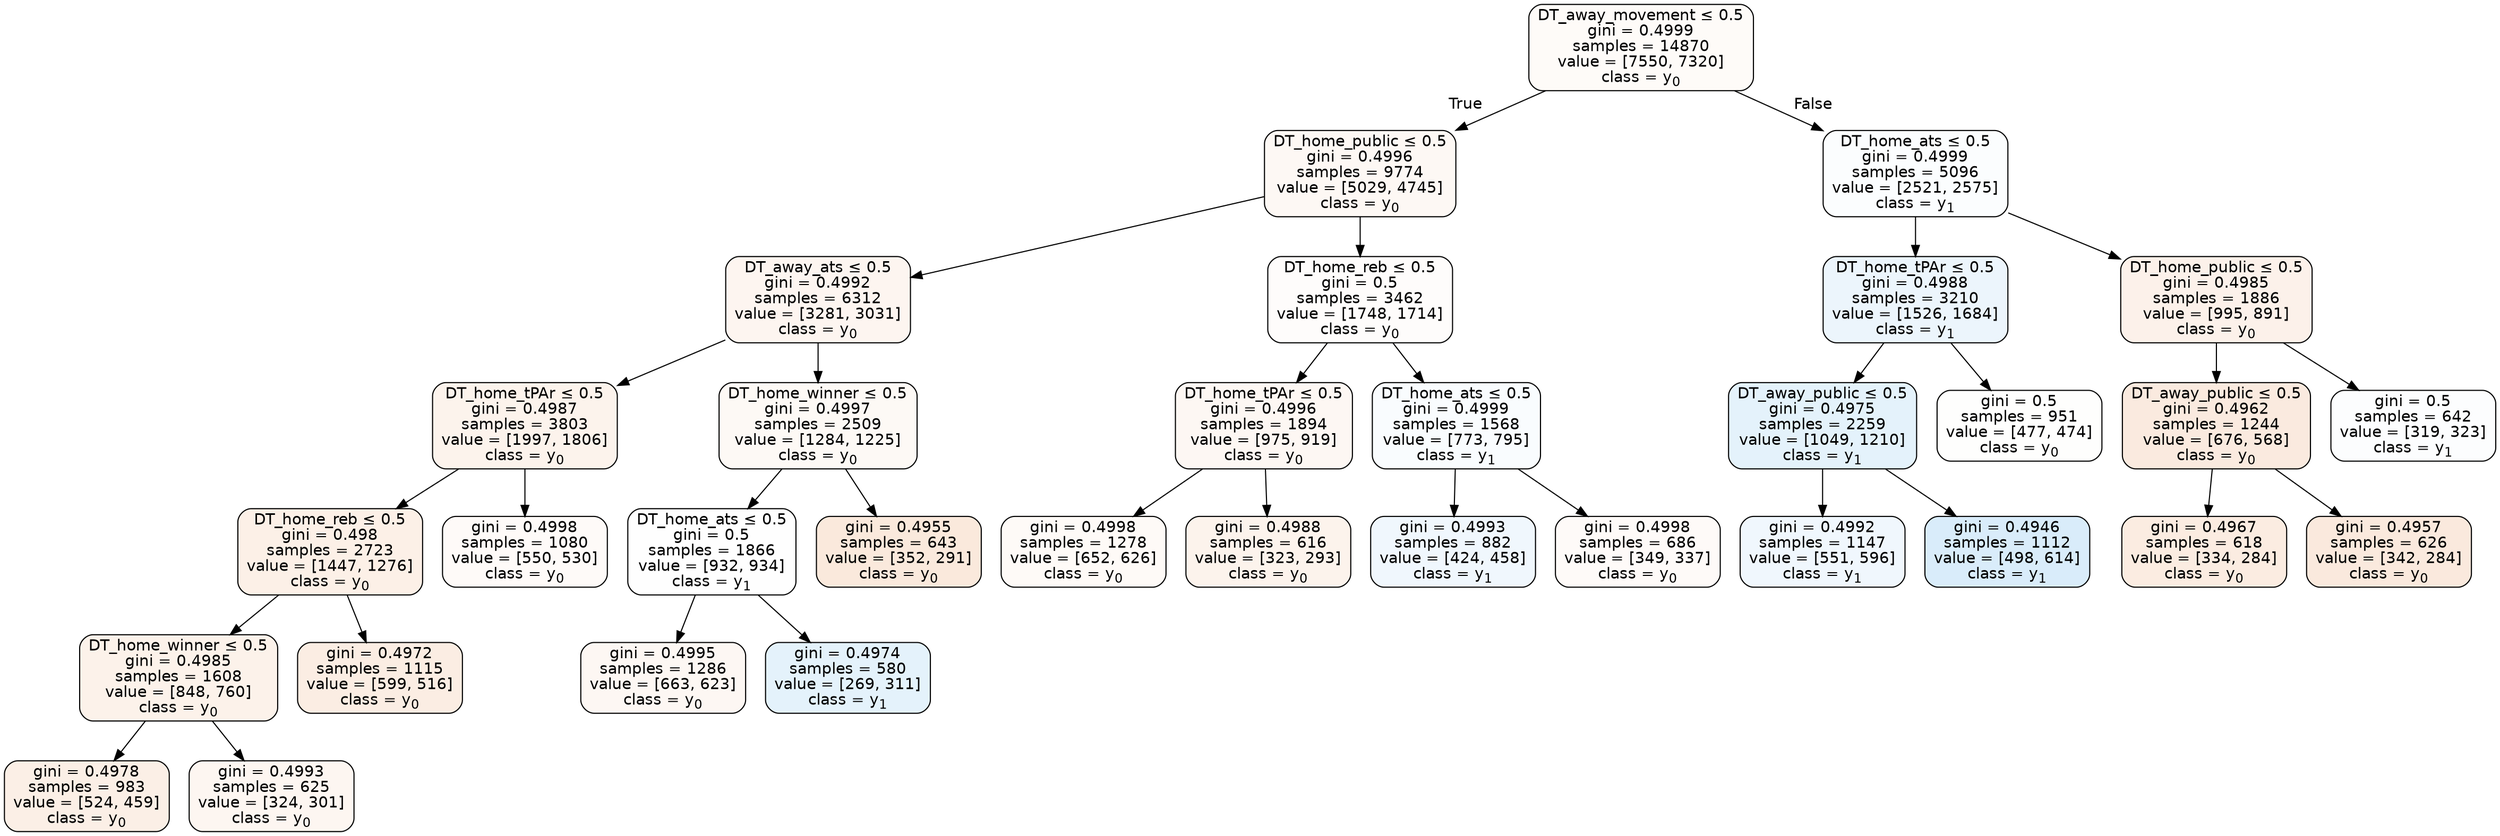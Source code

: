 digraph Tree {
node [shape=box, style="filled, rounded", color="black", fontname=helvetica] ;
edge [fontname=helvetica] ;
0 [label=<DT_away_movement &le; 0.5<br/>gini = 0.4999<br/>samples = 14870<br/>value = [7550, 7320]<br/>class = y<SUB>0</SUB>>, fillcolor="#e5813908"] ;
1 [label=<DT_home_public &le; 0.5<br/>gini = 0.4996<br/>samples = 9774<br/>value = [5029, 4745]<br/>class = y<SUB>0</SUB>>, fillcolor="#e581390e"] ;
0 -> 1 [labeldistance=2.5, labelangle=45, headlabel="True"] ;
2 [label=<DT_away_ats &le; 0.5<br/>gini = 0.4992<br/>samples = 6312<br/>value = [3281, 3031]<br/>class = y<SUB>0</SUB>>, fillcolor="#e5813913"] ;
1 -> 2 ;
3 [label=<DT_home_tPAr &le; 0.5<br/>gini = 0.4987<br/>samples = 3803<br/>value = [1997, 1806]<br/>class = y<SUB>0</SUB>>, fillcolor="#e5813918"] ;
2 -> 3 ;
4 [label=<DT_home_reb &le; 0.5<br/>gini = 0.498<br/>samples = 2723<br/>value = [1447, 1276]<br/>class = y<SUB>0</SUB>>, fillcolor="#e581391e"] ;
3 -> 4 ;
5 [label=<DT_home_winner &le; 0.5<br/>gini = 0.4985<br/>samples = 1608<br/>value = [848, 760]<br/>class = y<SUB>0</SUB>>, fillcolor="#e581391a"] ;
4 -> 5 ;
6 [label=<gini = 0.4978<br/>samples = 983<br/>value = [524, 459]<br/>class = y<SUB>0</SUB>>, fillcolor="#e5813920"] ;
5 -> 6 ;
7 [label=<gini = 0.4993<br/>samples = 625<br/>value = [324, 301]<br/>class = y<SUB>0</SUB>>, fillcolor="#e5813912"] ;
5 -> 7 ;
8 [label=<gini = 0.4972<br/>samples = 1115<br/>value = [599, 516]<br/>class = y<SUB>0</SUB>>, fillcolor="#e5813923"] ;
4 -> 8 ;
9 [label=<gini = 0.4998<br/>samples = 1080<br/>value = [550, 530]<br/>class = y<SUB>0</SUB>>, fillcolor="#e5813909"] ;
3 -> 9 ;
10 [label=<DT_home_winner &le; 0.5<br/>gini = 0.4997<br/>samples = 2509<br/>value = [1284, 1225]<br/>class = y<SUB>0</SUB>>, fillcolor="#e581390c"] ;
2 -> 10 ;
11 [label=<DT_home_ats &le; 0.5<br/>gini = 0.5<br/>samples = 1866<br/>value = [932, 934]<br/>class = y<SUB>1</SUB>>, fillcolor="#399de501"] ;
10 -> 11 ;
12 [label=<gini = 0.4995<br/>samples = 1286<br/>value = [663, 623]<br/>class = y<SUB>0</SUB>>, fillcolor="#e581390f"] ;
11 -> 12 ;
13 [label=<gini = 0.4974<br/>samples = 580<br/>value = [269, 311]<br/>class = y<SUB>1</SUB>>, fillcolor="#399de522"] ;
11 -> 13 ;
14 [label=<gini = 0.4955<br/>samples = 643<br/>value = [352, 291]<br/>class = y<SUB>0</SUB>>, fillcolor="#e581392c"] ;
10 -> 14 ;
15 [label=<DT_home_reb &le; 0.5<br/>gini = 0.5<br/>samples = 3462<br/>value = [1748, 1714]<br/>class = y<SUB>0</SUB>>, fillcolor="#e5813905"] ;
1 -> 15 ;
16 [label=<DT_home_tPAr &le; 0.5<br/>gini = 0.4996<br/>samples = 1894<br/>value = [975, 919]<br/>class = y<SUB>0</SUB>>, fillcolor="#e581390f"] ;
15 -> 16 ;
17 [label=<gini = 0.4998<br/>samples = 1278<br/>value = [652, 626]<br/>class = y<SUB>0</SUB>>, fillcolor="#e581390a"] ;
16 -> 17 ;
18 [label=<gini = 0.4988<br/>samples = 616<br/>value = [323, 293]<br/>class = y<SUB>0</SUB>>, fillcolor="#e5813918"] ;
16 -> 18 ;
19 [label=<DT_home_ats &le; 0.5<br/>gini = 0.4999<br/>samples = 1568<br/>value = [773, 795]<br/>class = y<SUB>1</SUB>>, fillcolor="#399de507"] ;
15 -> 19 ;
20 [label=<gini = 0.4993<br/>samples = 882<br/>value = [424, 458]<br/>class = y<SUB>1</SUB>>, fillcolor="#399de513"] ;
19 -> 20 ;
21 [label=<gini = 0.4998<br/>samples = 686<br/>value = [349, 337]<br/>class = y<SUB>0</SUB>>, fillcolor="#e5813909"] ;
19 -> 21 ;
22 [label=<DT_home_ats &le; 0.5<br/>gini = 0.4999<br/>samples = 5096<br/>value = [2521, 2575]<br/>class = y<SUB>1</SUB>>, fillcolor="#399de505"] ;
0 -> 22 [labeldistance=2.5, labelangle=-45, headlabel="False"] ;
23 [label=<DT_home_tPAr &le; 0.5<br/>gini = 0.4988<br/>samples = 3210<br/>value = [1526, 1684]<br/>class = y<SUB>1</SUB>>, fillcolor="#399de518"] ;
22 -> 23 ;
24 [label=<DT_away_public &le; 0.5<br/>gini = 0.4975<br/>samples = 2259<br/>value = [1049, 1210]<br/>class = y<SUB>1</SUB>>, fillcolor="#399de522"] ;
23 -> 24 ;
25 [label=<gini = 0.4992<br/>samples = 1147<br/>value = [551, 596]<br/>class = y<SUB>1</SUB>>, fillcolor="#399de513"] ;
24 -> 25 ;
26 [label=<gini = 0.4946<br/>samples = 1112<br/>value = [498, 614]<br/>class = y<SUB>1</SUB>>, fillcolor="#399de530"] ;
24 -> 26 ;
27 [label=<gini = 0.5<br/>samples = 951<br/>value = [477, 474]<br/>class = y<SUB>0</SUB>>, fillcolor="#e5813902"] ;
23 -> 27 ;
28 [label=<DT_home_public &le; 0.5<br/>gini = 0.4985<br/>samples = 1886<br/>value = [995, 891]<br/>class = y<SUB>0</SUB>>, fillcolor="#e581391b"] ;
22 -> 28 ;
29 [label=<DT_away_public &le; 0.5<br/>gini = 0.4962<br/>samples = 1244<br/>value = [676, 568]<br/>class = y<SUB>0</SUB>>, fillcolor="#e5813929"] ;
28 -> 29 ;
30 [label=<gini = 0.4967<br/>samples = 618<br/>value = [334, 284]<br/>class = y<SUB>0</SUB>>, fillcolor="#e5813926"] ;
29 -> 30 ;
31 [label=<gini = 0.4957<br/>samples = 626<br/>value = [342, 284]<br/>class = y<SUB>0</SUB>>, fillcolor="#e581392b"] ;
29 -> 31 ;
32 [label=<gini = 0.5<br/>samples = 642<br/>value = [319, 323]<br/>class = y<SUB>1</SUB>>, fillcolor="#399de503"] ;
28 -> 32 ;
}